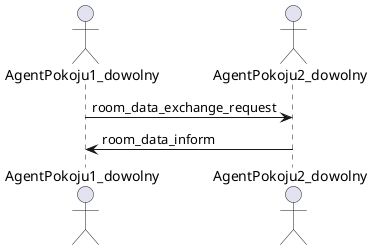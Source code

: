 @startuml
actor AgentPokoju1_dowolny
actor AgentPokoju2_dowolny

AgentPokoju1_dowolny -> AgentPokoju2_dowolny : room_data_exchange_request
AgentPokoju2_dowolny -> AgentPokoju1_dowolny : room_data_inform
@enduml
